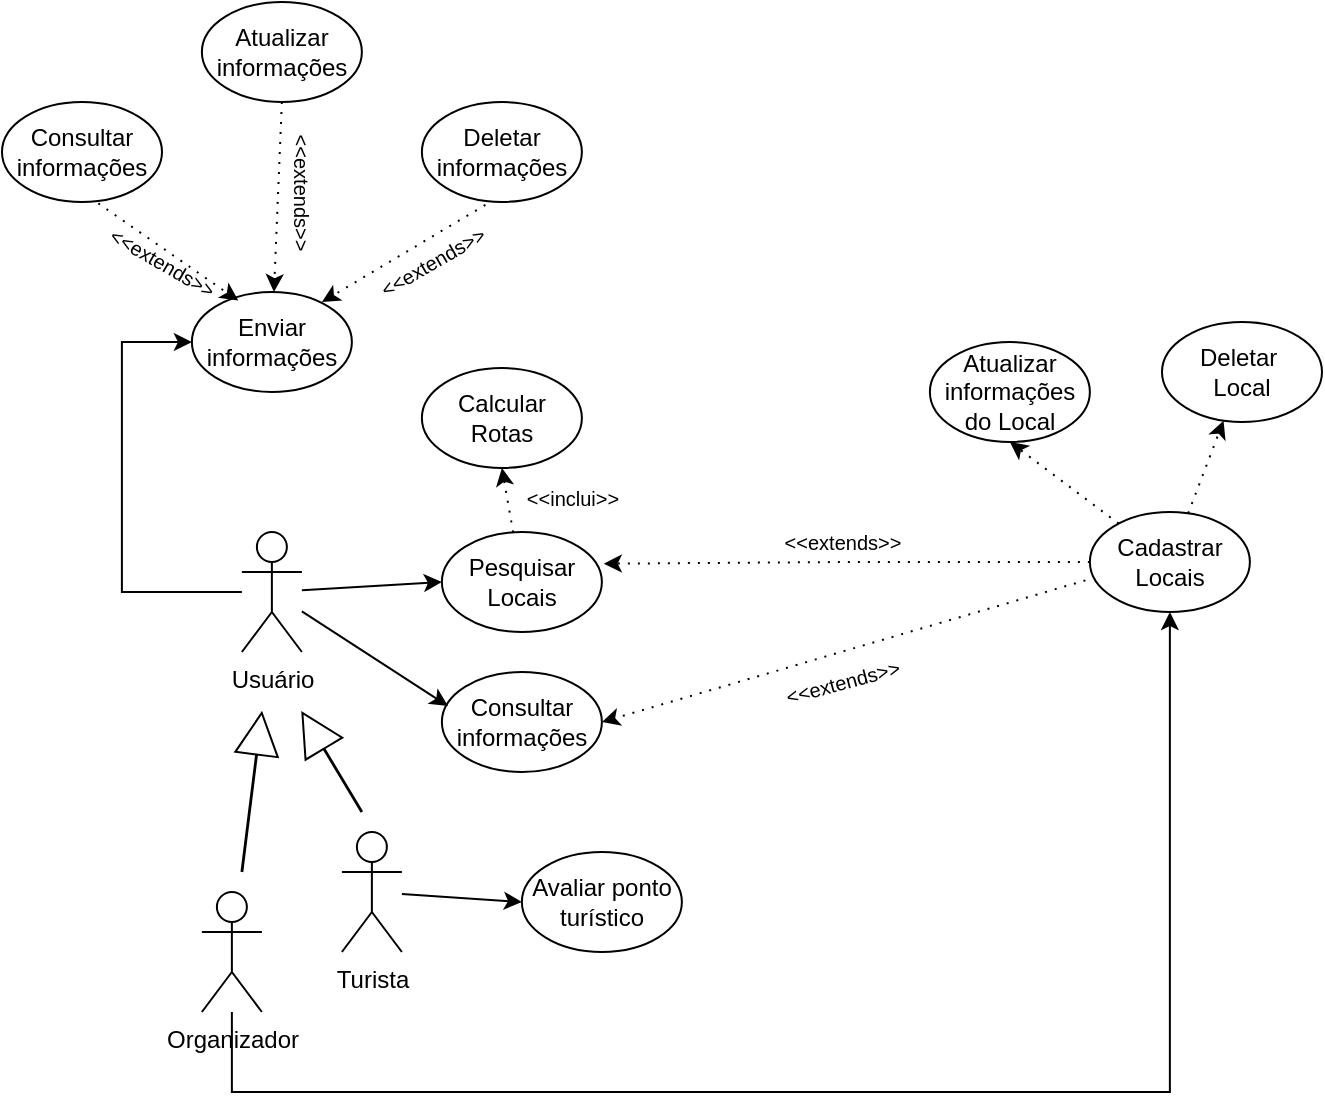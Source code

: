 <mxfile version="24.4.13" type="github">
  <diagram name="Página-1" id="CXXNplMT2chMt9bO6Q8z">
    <mxGraphModel dx="1018" dy="480" grid="1" gridSize="10" guides="1" tooltips="1" connect="1" arrows="1" fold="1" page="1" pageScale="1" pageWidth="827" pageHeight="1169" math="0" shadow="0">
      <root>
        <mxCell id="0" />
        <mxCell id="1" parent="0" />
        <mxCell id="fuUNGOUVX03Lq7VuXDxl-13" style="rounded=0;orthogonalLoop=1;jettySize=auto;html=1;entryX=0;entryY=0.5;entryDx=0;entryDy=0;" parent="1" source="fuUNGOUVX03Lq7VuXDxl-2" target="fuUNGOUVX03Lq7VuXDxl-6" edge="1">
          <mxGeometry relative="1" as="geometry" />
        </mxCell>
        <mxCell id="fuUNGOUVX03Lq7VuXDxl-25" style="edgeStyle=orthogonalEdgeStyle;rounded=0;orthogonalLoop=1;jettySize=auto;html=1;entryX=0;entryY=0.5;entryDx=0;entryDy=0;" parent="1" source="fuUNGOUVX03Lq7VuXDxl-2" target="fuUNGOUVX03Lq7VuXDxl-24" edge="1">
          <mxGeometry relative="1" as="geometry">
            <mxPoint x="-110.06" y="325" as="sourcePoint" />
            <Array as="points">
              <mxPoint x="109.94" y="335" />
              <mxPoint x="109.94" y="210" />
            </Array>
          </mxGeometry>
        </mxCell>
        <mxCell id="fuUNGOUVX03Lq7VuXDxl-2" value="&lt;div&gt;Usuário&lt;/div&gt;" style="shape=umlActor;verticalLabelPosition=bottom;verticalAlign=top;html=1;outlineConnect=0;" parent="1" vertex="1">
          <mxGeometry x="169.94" y="305" width="30" height="60" as="geometry" />
        </mxCell>
        <mxCell id="fuUNGOUVX03Lq7VuXDxl-17" style="rounded=0;orthogonalLoop=1;jettySize=auto;html=1;" parent="1" source="fuUNGOUVX03Lq7VuXDxl-5" target="fuUNGOUVX03Lq7VuXDxl-7" edge="1">
          <mxGeometry relative="1" as="geometry">
            <Array as="points">
              <mxPoint x="164.94" y="585" />
              <mxPoint x="633.94" y="585" />
            </Array>
          </mxGeometry>
        </mxCell>
        <mxCell id="fuUNGOUVX03Lq7VuXDxl-5" value="&lt;div&gt;Organizador&lt;/div&gt;" style="shape=umlActor;verticalLabelPosition=bottom;verticalAlign=top;html=1;outlineConnect=0;" parent="1" vertex="1">
          <mxGeometry x="149.94" y="485" width="30" height="60" as="geometry" />
        </mxCell>
        <mxCell id="fuUNGOUVX03Lq7VuXDxl-14" style="rounded=0;orthogonalLoop=1;jettySize=auto;html=1;entryX=0.5;entryY=1;entryDx=0;entryDy=0;dashed=1;dashPattern=1 4;" parent="1" source="fuUNGOUVX03Lq7VuXDxl-6" target="fuUNGOUVX03Lq7VuXDxl-8" edge="1">
          <mxGeometry relative="1" as="geometry" />
        </mxCell>
        <mxCell id="fuUNGOUVX03Lq7VuXDxl-6" value="Pesquisar Locais" style="ellipse;whiteSpace=wrap;html=1;" parent="1" vertex="1">
          <mxGeometry x="269.94" y="305" width="80" height="50" as="geometry" />
        </mxCell>
        <mxCell id="EATOOGlveNQWPZ2u_C5z-16" style="rounded=0;orthogonalLoop=1;jettySize=auto;html=1;entryX=0.5;entryY=1;entryDx=0;entryDy=0;dashed=1;dashPattern=1 4;" edge="1" parent="1" source="fuUNGOUVX03Lq7VuXDxl-7" target="EATOOGlveNQWPZ2u_C5z-14">
          <mxGeometry relative="1" as="geometry" />
        </mxCell>
        <mxCell id="EATOOGlveNQWPZ2u_C5z-17" style="rounded=0;orthogonalLoop=1;jettySize=auto;html=1;startArrow=none;startFill=0;dashed=1;dashPattern=1 4;" edge="1" parent="1" source="fuUNGOUVX03Lq7VuXDxl-7" target="EATOOGlveNQWPZ2u_C5z-15">
          <mxGeometry relative="1" as="geometry" />
        </mxCell>
        <mxCell id="fuUNGOUVX03Lq7VuXDxl-7" value="Cadastrar Locais" style="ellipse;whiteSpace=wrap;html=1;" parent="1" vertex="1">
          <mxGeometry x="593.94" y="295" width="80" height="50" as="geometry" />
        </mxCell>
        <mxCell id="fuUNGOUVX03Lq7VuXDxl-8" value="Calcular Rotas" style="ellipse;whiteSpace=wrap;html=1;" parent="1" vertex="1">
          <mxGeometry x="259.94" y="223" width="80" height="50" as="geometry" />
        </mxCell>
        <mxCell id="fuUNGOUVX03Lq7VuXDxl-10" style="edgeStyle=orthogonalEdgeStyle;rounded=0;orthogonalLoop=1;jettySize=auto;html=1;entryX=1.012;entryY=0.317;entryDx=0;entryDy=0;entryPerimeter=0;dashed=1;dashPattern=1 4;exitX=0;exitY=0.5;exitDx=0;exitDy=0;" parent="1" source="fuUNGOUVX03Lq7VuXDxl-7" target="fuUNGOUVX03Lq7VuXDxl-6" edge="1">
          <mxGeometry relative="1" as="geometry">
            <mxPoint x="449.94" y="320" as="sourcePoint" />
          </mxGeometry>
        </mxCell>
        <mxCell id="fuUNGOUVX03Lq7VuXDxl-15" value="&lt;font style=&quot;font-size: 10px;&quot;&gt;&amp;lt;&amp;lt;inclui&amp;gt;&amp;gt;&lt;/font&gt;" style="text;html=1;align=center;verticalAlign=middle;resizable=0;points=[];autosize=1;strokeColor=none;fillColor=none;" parent="1" vertex="1">
          <mxGeometry x="299.94" y="273" width="70" height="30" as="geometry" />
        </mxCell>
        <mxCell id="fuUNGOUVX03Lq7VuXDxl-16" value="&lt;font style=&quot;font-size: 10px;&quot;&gt;&amp;lt;&amp;lt;&lt;/font&gt;&lt;span style=&quot;font-size: 10px; background-color: initial;&quot;&gt;extends&amp;gt;&amp;gt;&lt;/span&gt;" style="text;html=1;align=center;verticalAlign=middle;resizable=0;points=[];autosize=1;strokeColor=none;fillColor=none;" parent="1" vertex="1">
          <mxGeometry x="429.94" y="295" width="80" height="30" as="geometry" />
        </mxCell>
        <mxCell id="fuUNGOUVX03Lq7VuXDxl-20" value="Consultar informações" style="ellipse;whiteSpace=wrap;html=1;" parent="1" vertex="1">
          <mxGeometry x="269.94" y="375" width="80" height="50" as="geometry" />
        </mxCell>
        <mxCell id="fuUNGOUVX03Lq7VuXDxl-22" style="rounded=0;orthogonalLoop=1;jettySize=auto;html=1;entryX=0.038;entryY=0.34;entryDx=0;entryDy=0;entryPerimeter=0;" parent="1" source="fuUNGOUVX03Lq7VuXDxl-2" target="fuUNGOUVX03Lq7VuXDxl-20" edge="1">
          <mxGeometry relative="1" as="geometry" />
        </mxCell>
        <mxCell id="fuUNGOUVX03Lq7VuXDxl-23" value="Avaliar ponto tur&lt;span style=&quot;background-color: initial;&quot;&gt;ístico&lt;/span&gt;" style="ellipse;whiteSpace=wrap;html=1;" parent="1" vertex="1">
          <mxGeometry x="309.94" y="465" width="80" height="50" as="geometry" />
        </mxCell>
        <mxCell id="fuUNGOUVX03Lq7VuXDxl-24" value="Enviar informações" style="ellipse;whiteSpace=wrap;html=1;" parent="1" vertex="1">
          <mxGeometry x="144.94" y="185" width="80" height="50" as="geometry" />
        </mxCell>
        <mxCell id="fuUNGOUVX03Lq7VuXDxl-36" style="rounded=0;orthogonalLoop=1;jettySize=auto;html=1;entryX=0;entryY=0.5;entryDx=0;entryDy=0;" parent="1" source="fuUNGOUVX03Lq7VuXDxl-31" target="fuUNGOUVX03Lq7VuXDxl-23" edge="1">
          <mxGeometry relative="1" as="geometry" />
        </mxCell>
        <mxCell id="fuUNGOUVX03Lq7VuXDxl-31" value="Turista&lt;div&gt;&lt;br&gt;&lt;/div&gt;" style="shape=umlActor;verticalLabelPosition=bottom;verticalAlign=top;html=1;outlineConnect=0;" parent="1" vertex="1">
          <mxGeometry x="219.94" y="455" width="30" height="60" as="geometry" />
        </mxCell>
        <mxCell id="fuUNGOUVX03Lq7VuXDxl-35" value="" style="shape=flexArrow;endArrow=classic;html=1;rounded=0;width=0.4;endSize=6.636;" parent="1" edge="1">
          <mxGeometry width="50" height="50" relative="1" as="geometry">
            <mxPoint x="229.94" y="445" as="sourcePoint" />
            <mxPoint x="199.94" y="395" as="targetPoint" />
          </mxGeometry>
        </mxCell>
        <mxCell id="fuUNGOUVX03Lq7VuXDxl-37" value="" style="shape=flexArrow;endArrow=classic;html=1;rounded=0;width=0.4;endSize=6.636;" parent="1" edge="1">
          <mxGeometry width="50" height="50" relative="1" as="geometry">
            <mxPoint x="169.94" y="475" as="sourcePoint" />
            <mxPoint x="179.94" y="395" as="targetPoint" />
          </mxGeometry>
        </mxCell>
        <mxCell id="EATOOGlveNQWPZ2u_C5z-2" style="rounded=0;orthogonalLoop=1;jettySize=auto;html=1;entryX=1;entryY=0.5;entryDx=0;entryDy=0;dashed=1;dashPattern=1 4;exitX=-0.028;exitY=0.684;exitDx=0;exitDy=0;exitPerimeter=0;" edge="1" parent="1" source="fuUNGOUVX03Lq7VuXDxl-7" target="fuUNGOUVX03Lq7VuXDxl-20">
          <mxGeometry relative="1" as="geometry">
            <mxPoint x="603.94" y="330" as="sourcePoint" />
            <mxPoint x="360.94" y="331" as="targetPoint" />
          </mxGeometry>
        </mxCell>
        <mxCell id="EATOOGlveNQWPZ2u_C5z-3" value="&lt;font style=&quot;font-size: 10px;&quot;&gt;&amp;lt;&amp;lt;&lt;/font&gt;&lt;span style=&quot;font-size: 10px; background-color: initial;&quot;&gt;extends&amp;gt;&amp;gt;&lt;/span&gt;" style="text;html=1;align=center;verticalAlign=middle;resizable=0;points=[];autosize=1;strokeColor=none;fillColor=none;rotation=-15;" vertex="1" parent="1">
          <mxGeometry x="429.94" y="365" width="80" height="30" as="geometry" />
        </mxCell>
        <mxCell id="EATOOGlveNQWPZ2u_C5z-5" value="Consultar informações" style="ellipse;whiteSpace=wrap;html=1;" vertex="1" parent="1">
          <mxGeometry x="50" y="90" width="80" height="50" as="geometry" />
        </mxCell>
        <mxCell id="EATOOGlveNQWPZ2u_C5z-6" value="Atualizar informações" style="ellipse;whiteSpace=wrap;html=1;" vertex="1" parent="1">
          <mxGeometry x="149.94" y="40" width="80" height="50" as="geometry" />
        </mxCell>
        <mxCell id="EATOOGlveNQWPZ2u_C5z-7" value="Deletar informações" style="ellipse;whiteSpace=wrap;html=1;" vertex="1" parent="1">
          <mxGeometry x="259.94" y="90" width="80" height="50" as="geometry" />
        </mxCell>
        <mxCell id="EATOOGlveNQWPZ2u_C5z-8" style="rounded=0;orthogonalLoop=1;jettySize=auto;html=1;dashed=1;dashPattern=1 4;exitX=0.5;exitY=1;exitDx=0;exitDy=0;" edge="1" parent="1" source="EATOOGlveNQWPZ2u_C5z-6" target="fuUNGOUVX03Lq7VuXDxl-24">
          <mxGeometry relative="1" as="geometry">
            <mxPoint x="604" y="330" as="sourcePoint" />
            <mxPoint x="361" y="331" as="targetPoint" />
          </mxGeometry>
        </mxCell>
        <mxCell id="EATOOGlveNQWPZ2u_C5z-9" style="rounded=0;orthogonalLoop=1;jettySize=auto;html=1;dashed=1;dashPattern=1 4;exitX=0.397;exitY=1.029;exitDx=0;exitDy=0;exitPerimeter=0;" edge="1" parent="1" source="EATOOGlveNQWPZ2u_C5z-7">
          <mxGeometry relative="1" as="geometry">
            <mxPoint x="210" y="150" as="sourcePoint" />
            <mxPoint x="210" y="190" as="targetPoint" />
          </mxGeometry>
        </mxCell>
        <mxCell id="EATOOGlveNQWPZ2u_C5z-10" style="rounded=0;orthogonalLoop=1;jettySize=auto;html=1;dashed=1;dashPattern=1 4;exitX=0.602;exitY=1.014;exitDx=0;exitDy=0;exitPerimeter=0;entryX=0.29;entryY=0.086;entryDx=0;entryDy=0;entryPerimeter=0;" edge="1" parent="1" source="EATOOGlveNQWPZ2u_C5z-5" target="fuUNGOUVX03Lq7VuXDxl-24">
          <mxGeometry relative="1" as="geometry">
            <mxPoint x="220" y="160" as="sourcePoint" />
            <mxPoint x="210" y="205" as="targetPoint" />
          </mxGeometry>
        </mxCell>
        <mxCell id="EATOOGlveNQWPZ2u_C5z-11" value="&lt;font style=&quot;font-size: 10px;&quot;&gt;&amp;lt;&amp;lt;&lt;/font&gt;&lt;span style=&quot;font-size: 10px; background-color: initial;&quot;&gt;extends&amp;gt;&amp;gt;&lt;/span&gt;" style="text;html=1;align=center;verticalAlign=middle;resizable=0;points=[];autosize=1;strokeColor=none;fillColor=none;rotation=-30;" vertex="1" parent="1">
          <mxGeometry x="224.94" y="155" width="80" height="30" as="geometry" />
        </mxCell>
        <mxCell id="EATOOGlveNQWPZ2u_C5z-12" value="&lt;font style=&quot;font-size: 10px;&quot;&gt;&amp;lt;&amp;lt;&lt;/font&gt;&lt;span style=&quot;font-size: 10px; background-color: initial;&quot;&gt;extends&amp;gt;&amp;gt;&lt;/span&gt;" style="text;html=1;align=center;verticalAlign=middle;resizable=0;points=[];autosize=1;strokeColor=none;fillColor=none;rotation=30;" vertex="1" parent="1">
          <mxGeometry x="89.94" y="155" width="80" height="30" as="geometry" />
        </mxCell>
        <mxCell id="EATOOGlveNQWPZ2u_C5z-13" value="&lt;font style=&quot;font-size: 10px;&quot;&gt;&amp;lt;&amp;lt;&lt;/font&gt;&lt;span style=&quot;font-size: 10px; background-color: initial;&quot;&gt;extends&amp;gt;&amp;gt;&lt;/span&gt;" style="text;html=1;align=center;verticalAlign=middle;resizable=0;points=[];autosize=1;strokeColor=none;fillColor=none;rotation=90;" vertex="1" parent="1">
          <mxGeometry x="160" y="120" width="80" height="30" as="geometry" />
        </mxCell>
        <mxCell id="EATOOGlveNQWPZ2u_C5z-14" value="Atualizar informações do Local" style="ellipse;whiteSpace=wrap;html=1;" vertex="1" parent="1">
          <mxGeometry x="513.94" y="210" width="80" height="50" as="geometry" />
        </mxCell>
        <mxCell id="EATOOGlveNQWPZ2u_C5z-15" value="Deletar&amp;nbsp;&lt;div&gt;Local&lt;/div&gt;" style="ellipse;whiteSpace=wrap;html=1;" vertex="1" parent="1">
          <mxGeometry x="630" y="200" width="80" height="50" as="geometry" />
        </mxCell>
      </root>
    </mxGraphModel>
  </diagram>
</mxfile>
